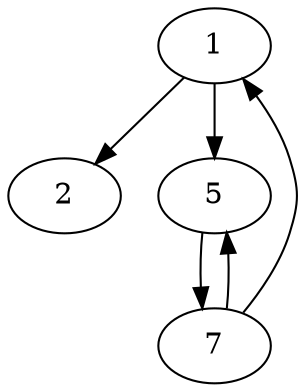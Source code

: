 digraph webgraph {
  a [label="1"];
  b [label="2"];
  c [label="5"];
  d [label="7"];
  a->b;
  a->c;
  c->d;
  d->a;
  d->c;
}
